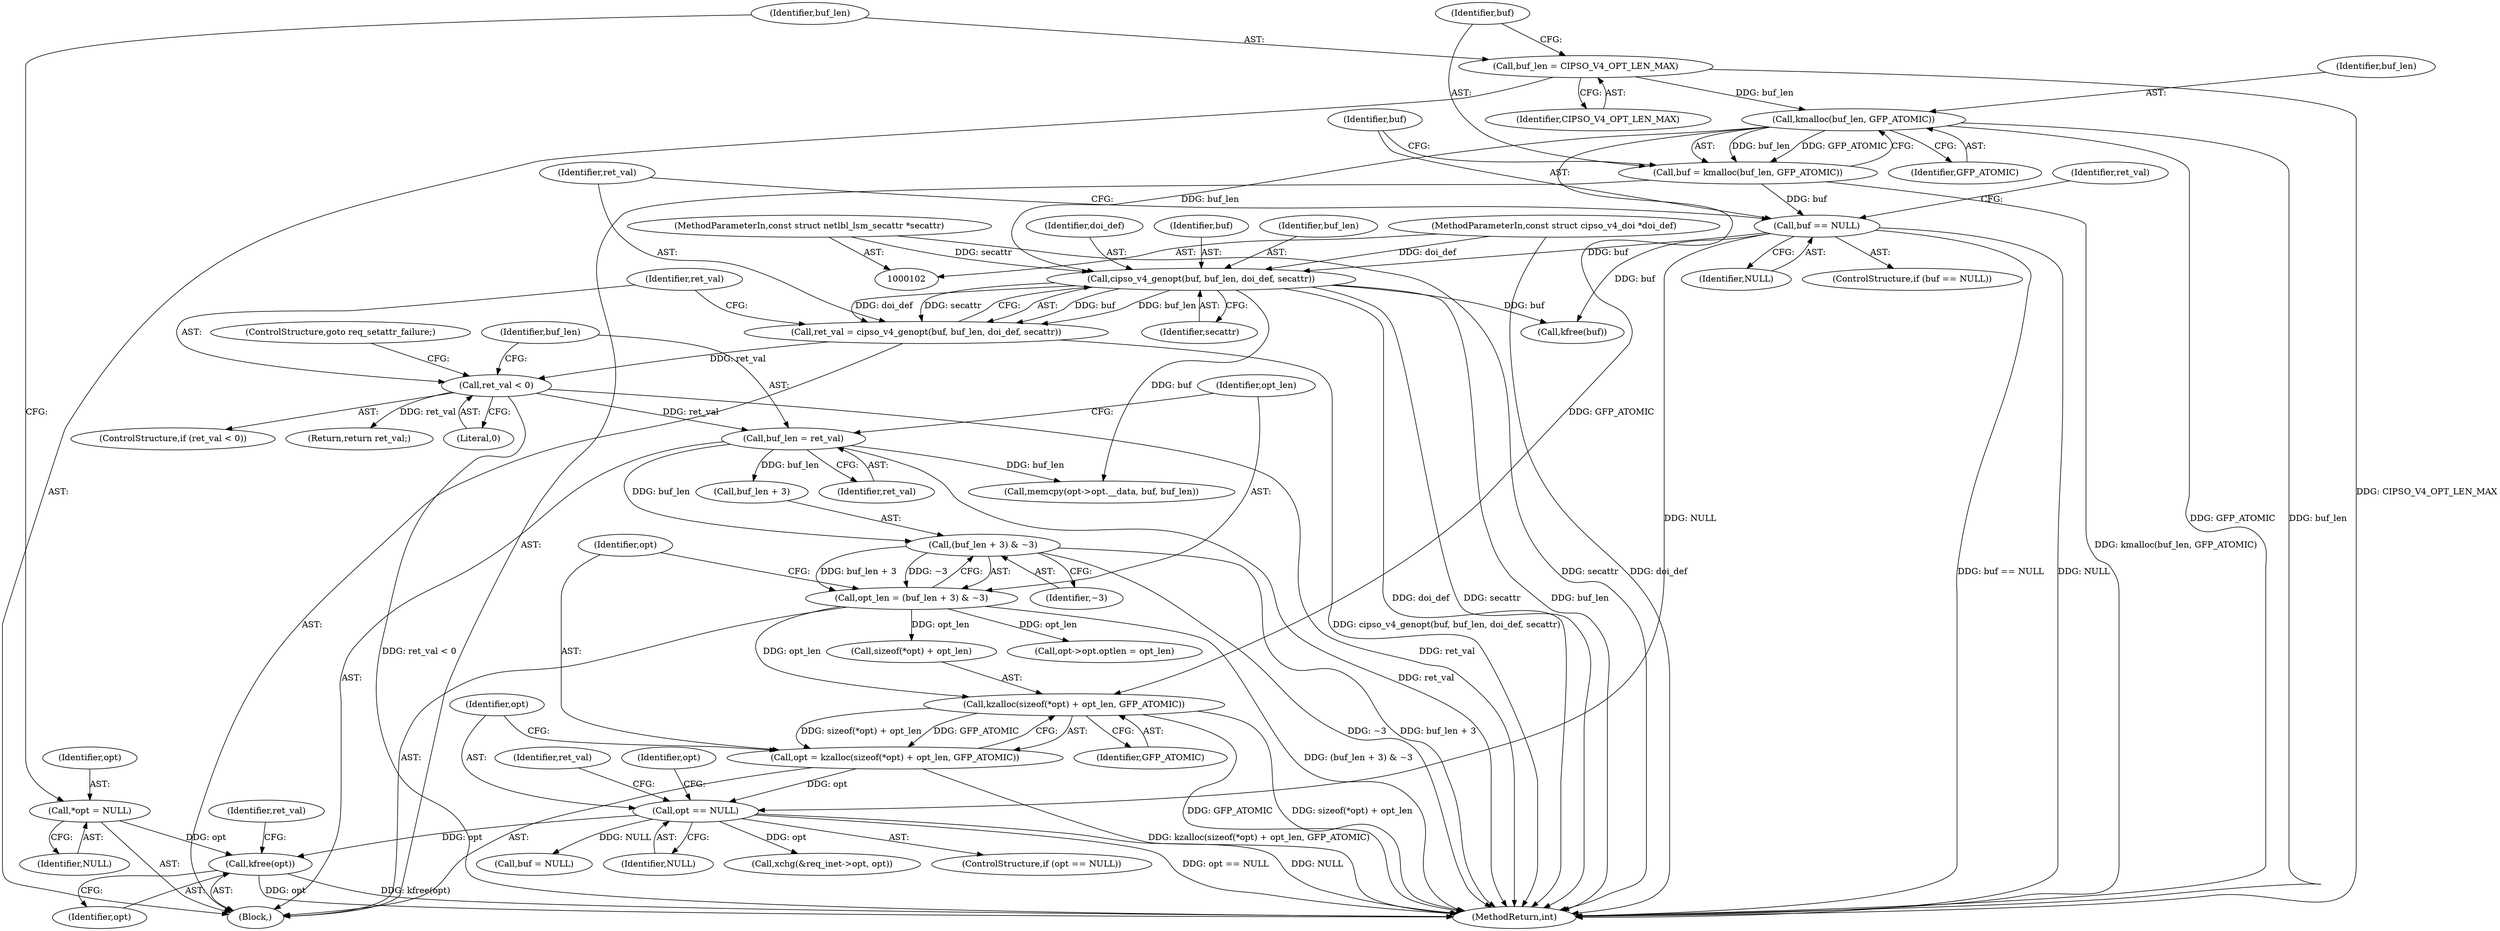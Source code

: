 digraph "0_linux_f6d8bd051c391c1c0458a30b2a7abcd939329259_7@API" {
"1000235" [label="(Call,kfree(opt))"];
"1000119" [label="(Call,*opt = NULL)"];
"1000173" [label="(Call,opt == NULL)"];
"1000163" [label="(Call,opt = kzalloc(sizeof(*opt) + opt_len, GFP_ATOMIC))"];
"1000165" [label="(Call,kzalloc(sizeof(*opt) + opt_len, GFP_ATOMIC))"];
"1000156" [label="(Call,opt_len = (buf_len + 3) & ~3)"];
"1000158" [label="(Call,(buf_len + 3) & ~3)"];
"1000153" [label="(Call,buf_len = ret_val)"];
"1000149" [label="(Call,ret_val < 0)"];
"1000141" [label="(Call,ret_val = cipso_v4_genopt(buf, buf_len, doi_def, secattr))"];
"1000143" [label="(Call,cipso_v4_genopt(buf, buf_len, doi_def, secattr))"];
"1000132" [label="(Call,buf == NULL)"];
"1000126" [label="(Call,buf = kmalloc(buf_len, GFP_ATOMIC))"];
"1000128" [label="(Call,kmalloc(buf_len, GFP_ATOMIC))"];
"1000123" [label="(Call,buf_len = CIPSO_V4_OPT_LEN_MAX)"];
"1000104" [label="(MethodParameterIn,const struct cipso_v4_doi *doi_def)"];
"1000105" [label="(MethodParameterIn,const struct netlbl_lsm_secattr *secattr)"];
"1000150" [label="(Identifier,ret_val)"];
"1000120" [label="(Identifier,opt)"];
"1000137" [label="(Identifier,ret_val)"];
"1000238" [label="(Identifier,ret_val)"];
"1000124" [label="(Identifier,buf_len)"];
"1000171" [label="(Identifier,GFP_ATOMIC)"];
"1000149" [label="(Call,ret_val < 0)"];
"1000141" [label="(Call,ret_val = cipso_v4_genopt(buf, buf_len, doi_def, secattr))"];
"1000121" [label="(Identifier,NULL)"];
"1000151" [label="(Literal,0)"];
"1000126" [label="(Call,buf = kmalloc(buf_len, GFP_ATOMIC))"];
"1000162" [label="(Identifier,~3)"];
"1000153" [label="(Call,buf_len = ret_val)"];
"1000147" [label="(Identifier,secattr)"];
"1000146" [label="(Identifier,doi_def)"];
"1000156" [label="(Call,opt_len = (buf_len + 3) & ~3)"];
"1000129" [label="(Identifier,buf_len)"];
"1000165" [label="(Call,kzalloc(sizeof(*opt) + opt_len, GFP_ATOMIC))"];
"1000164" [label="(Identifier,opt)"];
"1000233" [label="(Call,kfree(buf))"];
"1000152" [label="(ControlStructure,goto req_setattr_failure;)"];
"1000127" [label="(Identifier,buf)"];
"1000175" [label="(Identifier,NULL)"];
"1000144" [label="(Identifier,buf)"];
"1000178" [label="(Identifier,ret_val)"];
"1000119" [label="(Call,*opt = NULL)"];
"1000157" [label="(Identifier,opt_len)"];
"1000105" [label="(MethodParameterIn,const struct netlbl_lsm_secattr *secattr)"];
"1000216" [label="(Call,xchg(&req_inet->opt, opt))"];
"1000182" [label="(Call,memcpy(opt->opt.__data, buf, buf_len))"];
"1000125" [label="(Identifier,CIPSO_V4_OPT_LEN_MAX)"];
"1000159" [label="(Call,buf_len + 3)"];
"1000163" [label="(Call,opt = kzalloc(sizeof(*opt) + opt_len, GFP_ATOMIC))"];
"1000190" [label="(Call,opt->opt.optlen = opt_len)"];
"1000143" [label="(Call,cipso_v4_genopt(buf, buf_len, doi_def, secattr))"];
"1000131" [label="(ControlStructure,if (buf == NULL))"];
"1000132" [label="(Call,buf == NULL)"];
"1000166" [label="(Call,sizeof(*opt) + opt_len)"];
"1000104" [label="(MethodParameterIn,const struct cipso_v4_doi *doi_def)"];
"1000148" [label="(ControlStructure,if (ret_val < 0))"];
"1000106" [label="(Block,)"];
"1000173" [label="(Call,opt == NULL)"];
"1000128" [label="(Call,kmalloc(buf_len, GFP_ATOMIC))"];
"1000158" [label="(Call,(buf_len + 3) & ~3)"];
"1000155" [label="(Identifier,ret_val)"];
"1000133" [label="(Identifier,buf)"];
"1000123" [label="(Call,buf_len = CIPSO_V4_OPT_LEN_MAX)"];
"1000237" [label="(Return,return ret_val;)"];
"1000134" [label="(Identifier,NULL)"];
"1000145" [label="(Identifier,buf_len)"];
"1000154" [label="(Identifier,buf_len)"];
"1000172" [label="(ControlStructure,if (opt == NULL))"];
"1000236" [label="(Identifier,opt)"];
"1000142" [label="(Identifier,ret_val)"];
"1000239" [label="(MethodReturn,int)"];
"1000235" [label="(Call,kfree(opt))"];
"1000207" [label="(Call,buf = NULL)"];
"1000185" [label="(Identifier,opt)"];
"1000174" [label="(Identifier,opt)"];
"1000130" [label="(Identifier,GFP_ATOMIC)"];
"1000235" -> "1000106"  [label="AST: "];
"1000235" -> "1000236"  [label="CFG: "];
"1000236" -> "1000235"  [label="AST: "];
"1000238" -> "1000235"  [label="CFG: "];
"1000235" -> "1000239"  [label="DDG: opt"];
"1000235" -> "1000239"  [label="DDG: kfree(opt)"];
"1000119" -> "1000235"  [label="DDG: opt"];
"1000173" -> "1000235"  [label="DDG: opt"];
"1000119" -> "1000106"  [label="AST: "];
"1000119" -> "1000121"  [label="CFG: "];
"1000120" -> "1000119"  [label="AST: "];
"1000121" -> "1000119"  [label="AST: "];
"1000124" -> "1000119"  [label="CFG: "];
"1000173" -> "1000172"  [label="AST: "];
"1000173" -> "1000175"  [label="CFG: "];
"1000174" -> "1000173"  [label="AST: "];
"1000175" -> "1000173"  [label="AST: "];
"1000178" -> "1000173"  [label="CFG: "];
"1000185" -> "1000173"  [label="CFG: "];
"1000173" -> "1000239"  [label="DDG: opt == NULL"];
"1000173" -> "1000239"  [label="DDG: NULL"];
"1000163" -> "1000173"  [label="DDG: opt"];
"1000132" -> "1000173"  [label="DDG: NULL"];
"1000173" -> "1000207"  [label="DDG: NULL"];
"1000173" -> "1000216"  [label="DDG: opt"];
"1000163" -> "1000106"  [label="AST: "];
"1000163" -> "1000165"  [label="CFG: "];
"1000164" -> "1000163"  [label="AST: "];
"1000165" -> "1000163"  [label="AST: "];
"1000174" -> "1000163"  [label="CFG: "];
"1000163" -> "1000239"  [label="DDG: kzalloc(sizeof(*opt) + opt_len, GFP_ATOMIC)"];
"1000165" -> "1000163"  [label="DDG: sizeof(*opt) + opt_len"];
"1000165" -> "1000163"  [label="DDG: GFP_ATOMIC"];
"1000165" -> "1000171"  [label="CFG: "];
"1000166" -> "1000165"  [label="AST: "];
"1000171" -> "1000165"  [label="AST: "];
"1000165" -> "1000239"  [label="DDG: sizeof(*opt) + opt_len"];
"1000165" -> "1000239"  [label="DDG: GFP_ATOMIC"];
"1000156" -> "1000165"  [label="DDG: opt_len"];
"1000128" -> "1000165"  [label="DDG: GFP_ATOMIC"];
"1000156" -> "1000106"  [label="AST: "];
"1000156" -> "1000158"  [label="CFG: "];
"1000157" -> "1000156"  [label="AST: "];
"1000158" -> "1000156"  [label="AST: "];
"1000164" -> "1000156"  [label="CFG: "];
"1000156" -> "1000239"  [label="DDG: (buf_len + 3) & ~3"];
"1000158" -> "1000156"  [label="DDG: buf_len + 3"];
"1000158" -> "1000156"  [label="DDG: ~3"];
"1000156" -> "1000166"  [label="DDG: opt_len"];
"1000156" -> "1000190"  [label="DDG: opt_len"];
"1000158" -> "1000162"  [label="CFG: "];
"1000159" -> "1000158"  [label="AST: "];
"1000162" -> "1000158"  [label="AST: "];
"1000158" -> "1000239"  [label="DDG: buf_len + 3"];
"1000158" -> "1000239"  [label="DDG: ~3"];
"1000153" -> "1000158"  [label="DDG: buf_len"];
"1000153" -> "1000106"  [label="AST: "];
"1000153" -> "1000155"  [label="CFG: "];
"1000154" -> "1000153"  [label="AST: "];
"1000155" -> "1000153"  [label="AST: "];
"1000157" -> "1000153"  [label="CFG: "];
"1000153" -> "1000239"  [label="DDG: ret_val"];
"1000149" -> "1000153"  [label="DDG: ret_val"];
"1000153" -> "1000159"  [label="DDG: buf_len"];
"1000153" -> "1000182"  [label="DDG: buf_len"];
"1000149" -> "1000148"  [label="AST: "];
"1000149" -> "1000151"  [label="CFG: "];
"1000150" -> "1000149"  [label="AST: "];
"1000151" -> "1000149"  [label="AST: "];
"1000152" -> "1000149"  [label="CFG: "];
"1000154" -> "1000149"  [label="CFG: "];
"1000149" -> "1000239"  [label="DDG: ret_val < 0"];
"1000149" -> "1000239"  [label="DDG: ret_val"];
"1000141" -> "1000149"  [label="DDG: ret_val"];
"1000149" -> "1000237"  [label="DDG: ret_val"];
"1000141" -> "1000106"  [label="AST: "];
"1000141" -> "1000143"  [label="CFG: "];
"1000142" -> "1000141"  [label="AST: "];
"1000143" -> "1000141"  [label="AST: "];
"1000150" -> "1000141"  [label="CFG: "];
"1000141" -> "1000239"  [label="DDG: cipso_v4_genopt(buf, buf_len, doi_def, secattr)"];
"1000143" -> "1000141"  [label="DDG: buf"];
"1000143" -> "1000141"  [label="DDG: buf_len"];
"1000143" -> "1000141"  [label="DDG: doi_def"];
"1000143" -> "1000141"  [label="DDG: secattr"];
"1000143" -> "1000147"  [label="CFG: "];
"1000144" -> "1000143"  [label="AST: "];
"1000145" -> "1000143"  [label="AST: "];
"1000146" -> "1000143"  [label="AST: "];
"1000147" -> "1000143"  [label="AST: "];
"1000143" -> "1000239"  [label="DDG: buf_len"];
"1000143" -> "1000239"  [label="DDG: doi_def"];
"1000143" -> "1000239"  [label="DDG: secattr"];
"1000132" -> "1000143"  [label="DDG: buf"];
"1000128" -> "1000143"  [label="DDG: buf_len"];
"1000104" -> "1000143"  [label="DDG: doi_def"];
"1000105" -> "1000143"  [label="DDG: secattr"];
"1000143" -> "1000182"  [label="DDG: buf"];
"1000143" -> "1000233"  [label="DDG: buf"];
"1000132" -> "1000131"  [label="AST: "];
"1000132" -> "1000134"  [label="CFG: "];
"1000133" -> "1000132"  [label="AST: "];
"1000134" -> "1000132"  [label="AST: "];
"1000137" -> "1000132"  [label="CFG: "];
"1000142" -> "1000132"  [label="CFG: "];
"1000132" -> "1000239"  [label="DDG: buf == NULL"];
"1000132" -> "1000239"  [label="DDG: NULL"];
"1000126" -> "1000132"  [label="DDG: buf"];
"1000132" -> "1000233"  [label="DDG: buf"];
"1000126" -> "1000106"  [label="AST: "];
"1000126" -> "1000128"  [label="CFG: "];
"1000127" -> "1000126"  [label="AST: "];
"1000128" -> "1000126"  [label="AST: "];
"1000133" -> "1000126"  [label="CFG: "];
"1000126" -> "1000239"  [label="DDG: kmalloc(buf_len, GFP_ATOMIC)"];
"1000128" -> "1000126"  [label="DDG: buf_len"];
"1000128" -> "1000126"  [label="DDG: GFP_ATOMIC"];
"1000128" -> "1000130"  [label="CFG: "];
"1000129" -> "1000128"  [label="AST: "];
"1000130" -> "1000128"  [label="AST: "];
"1000128" -> "1000239"  [label="DDG: GFP_ATOMIC"];
"1000128" -> "1000239"  [label="DDG: buf_len"];
"1000123" -> "1000128"  [label="DDG: buf_len"];
"1000123" -> "1000106"  [label="AST: "];
"1000123" -> "1000125"  [label="CFG: "];
"1000124" -> "1000123"  [label="AST: "];
"1000125" -> "1000123"  [label="AST: "];
"1000127" -> "1000123"  [label="CFG: "];
"1000123" -> "1000239"  [label="DDG: CIPSO_V4_OPT_LEN_MAX"];
"1000104" -> "1000102"  [label="AST: "];
"1000104" -> "1000239"  [label="DDG: doi_def"];
"1000105" -> "1000102"  [label="AST: "];
"1000105" -> "1000239"  [label="DDG: secattr"];
}
